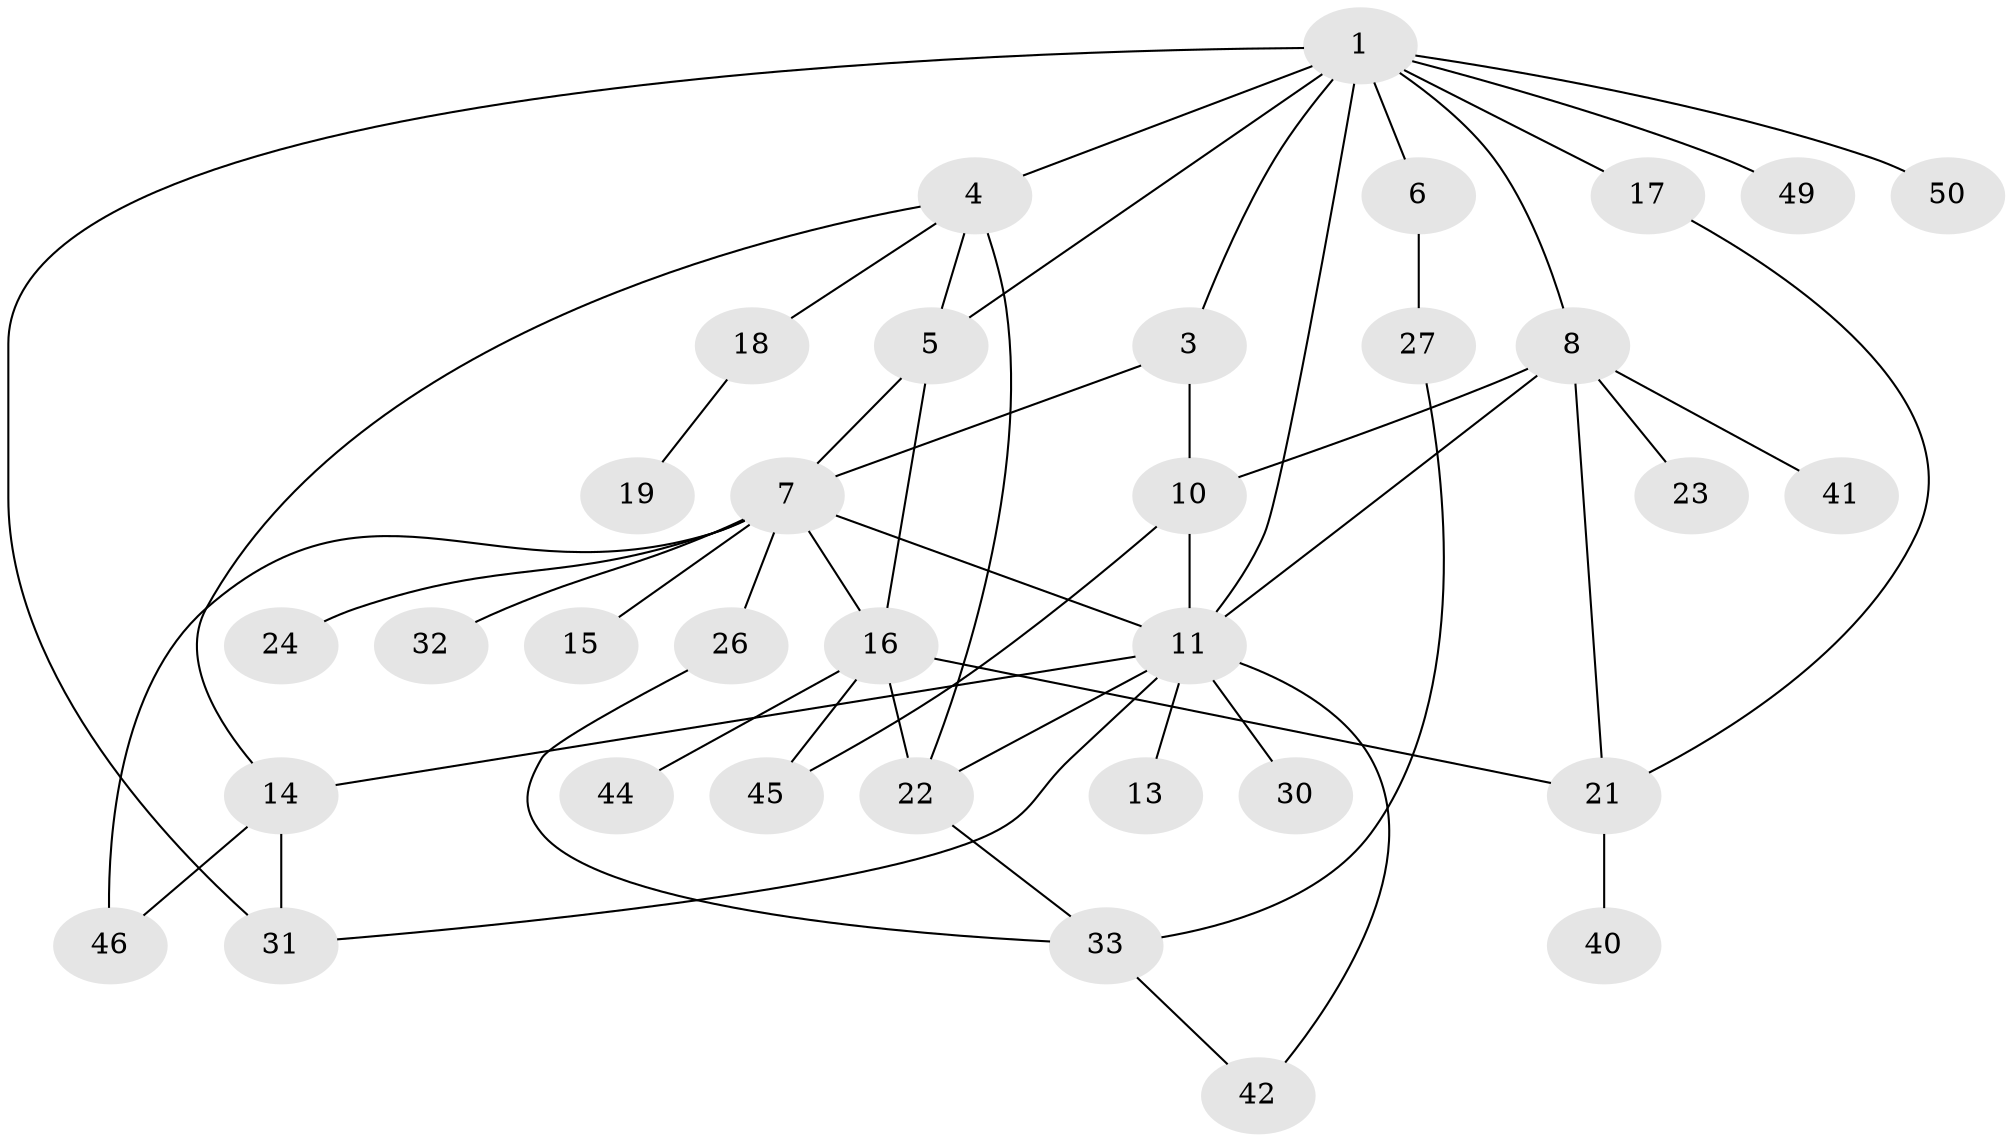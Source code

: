 // original degree distribution, {6: 0.06, 3: 0.14, 5: 0.1, 4: 0.1, 8: 0.04, 1: 0.32, 2: 0.24}
// Generated by graph-tools (version 1.1) at 2025/41/03/06/25 10:41:29]
// undirected, 34 vertices, 52 edges
graph export_dot {
graph [start="1"]
  node [color=gray90,style=filled];
  1 [super="+2"];
  3;
  4 [super="+37"];
  5;
  6 [super="+12"];
  7 [super="+20"];
  8 [super="+9"];
  10 [super="+36"];
  11 [super="+28"];
  13;
  14 [super="+43"];
  15;
  16 [super="+29"];
  17 [super="+25"];
  18 [super="+47"];
  19;
  21 [super="+34"];
  22 [super="+38"];
  23;
  24;
  26 [super="+48"];
  27;
  30;
  31 [super="+39"];
  32;
  33 [super="+35"];
  40;
  41;
  42;
  44;
  45;
  46;
  49;
  50;
  1 -- 3;
  1 -- 4;
  1 -- 5;
  1 -- 31;
  1 -- 11;
  1 -- 17;
  1 -- 50;
  1 -- 49;
  1 -- 6;
  1 -- 8;
  3 -- 7;
  3 -- 10;
  4 -- 14;
  4 -- 18;
  4 -- 22 [weight=2];
  4 -- 5;
  5 -- 16;
  5 -- 7;
  6 -- 27;
  7 -- 11;
  7 -- 15;
  7 -- 32;
  7 -- 46;
  7 -- 24;
  7 -- 26;
  7 -- 16;
  8 -- 23;
  8 -- 10;
  8 -- 41;
  8 -- 11;
  8 -- 21;
  10 -- 11 [weight=2];
  10 -- 45;
  11 -- 13;
  11 -- 31;
  11 -- 22;
  11 -- 42;
  11 -- 30;
  11 -- 14;
  14 -- 46;
  14 -- 31;
  16 -- 21;
  16 -- 22;
  16 -- 44;
  16 -- 45;
  17 -- 21;
  18 -- 19;
  21 -- 40;
  22 -- 33;
  26 -- 33;
  27 -- 33;
  33 -- 42;
}
